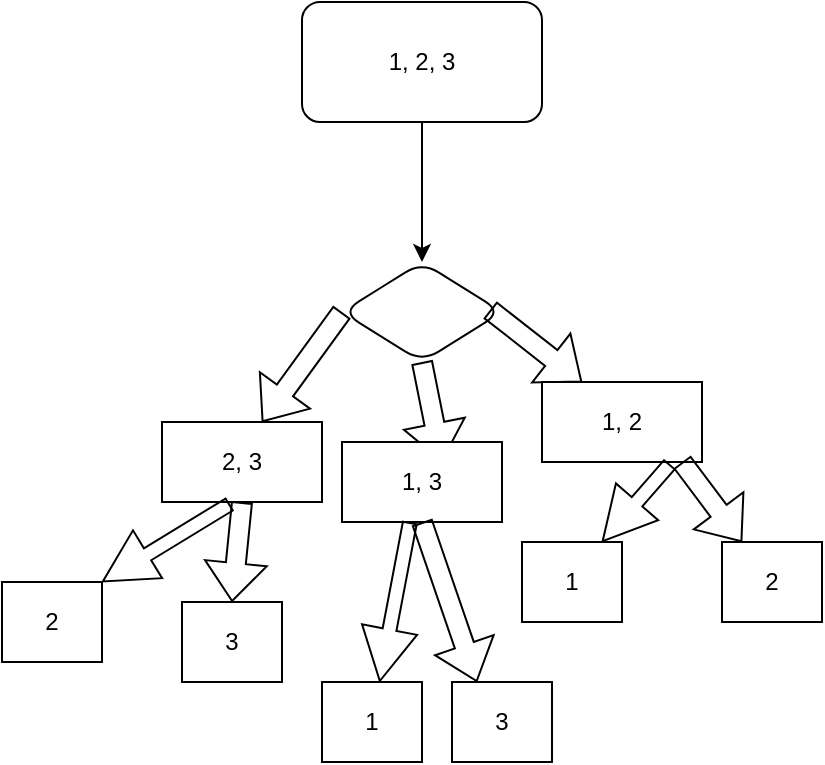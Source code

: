 <mxfile version="21.6.5" type="github">
  <diagram name="Page-1" id="Nu6lW3mwtCU4OB_ogOdU">
    <mxGraphModel dx="954" dy="529" grid="1" gridSize="10" guides="1" tooltips="1" connect="1" arrows="1" fold="1" page="1" pageScale="1" pageWidth="850" pageHeight="1100" math="0" shadow="0">
      <root>
        <mxCell id="0" />
        <mxCell id="1" parent="0" />
        <mxCell id="K0jnrHna0uVdqBG3VOWd-3" value="" style="edgeStyle=orthogonalEdgeStyle;rounded=0;orthogonalLoop=1;jettySize=auto;html=1;" edge="1" parent="1" source="K0jnrHna0uVdqBG3VOWd-1" target="K0jnrHna0uVdqBG3VOWd-2">
          <mxGeometry relative="1" as="geometry" />
        </mxCell>
        <mxCell id="K0jnrHna0uVdqBG3VOWd-1" value="1, 2, 3" style="rounded=1;whiteSpace=wrap;html=1;" vertex="1" parent="1">
          <mxGeometry x="350" y="30" width="120" height="60" as="geometry" />
        </mxCell>
        <mxCell id="K0jnrHna0uVdqBG3VOWd-2" value="" style="rhombus;whiteSpace=wrap;html=1;rounded=1;" vertex="1" parent="1">
          <mxGeometry x="370" y="160" width="80" height="50" as="geometry" />
        </mxCell>
        <mxCell id="K0jnrHna0uVdqBG3VOWd-4" value="" style="shape=flexArrow;endArrow=classic;html=1;rounded=0;exitX=0;exitY=0.5;exitDx=0;exitDy=0;" edge="1" parent="1" source="K0jnrHna0uVdqBG3VOWd-2">
          <mxGeometry width="50" height="50" relative="1" as="geometry">
            <mxPoint x="400" y="300" as="sourcePoint" />
            <mxPoint x="330" y="240" as="targetPoint" />
          </mxGeometry>
        </mxCell>
        <mxCell id="K0jnrHna0uVdqBG3VOWd-5" value="" style="shape=flexArrow;endArrow=classic;html=1;rounded=0;exitX=0.5;exitY=1;exitDx=0;exitDy=0;" edge="1" parent="1" source="K0jnrHna0uVdqBG3VOWd-2">
          <mxGeometry width="50" height="50" relative="1" as="geometry">
            <mxPoint x="400" y="300" as="sourcePoint" />
            <mxPoint x="420" y="260" as="targetPoint" />
            <Array as="points" />
          </mxGeometry>
        </mxCell>
        <mxCell id="K0jnrHna0uVdqBG3VOWd-7" value="" style="shape=flexArrow;endArrow=classic;html=1;rounded=0;exitX=0.925;exitY=0.48;exitDx=0;exitDy=0;exitPerimeter=0;" edge="1" parent="1" source="K0jnrHna0uVdqBG3VOWd-2">
          <mxGeometry width="50" height="50" relative="1" as="geometry">
            <mxPoint x="400" y="300" as="sourcePoint" />
            <mxPoint x="490" y="220" as="targetPoint" />
          </mxGeometry>
        </mxCell>
        <mxCell id="K0jnrHna0uVdqBG3VOWd-8" value="2, 3" style="rounded=0;whiteSpace=wrap;html=1;" vertex="1" parent="1">
          <mxGeometry x="280" y="240" width="80" height="40" as="geometry" />
        </mxCell>
        <mxCell id="K0jnrHna0uVdqBG3VOWd-9" value="1, 2" style="rounded=0;whiteSpace=wrap;html=1;" vertex="1" parent="1">
          <mxGeometry x="470" y="220" width="80" height="40" as="geometry" />
        </mxCell>
        <mxCell id="K0jnrHna0uVdqBG3VOWd-10" value="1, 3" style="rounded=0;whiteSpace=wrap;html=1;" vertex="1" parent="1">
          <mxGeometry x="370" y="250" width="80" height="40" as="geometry" />
        </mxCell>
        <mxCell id="K0jnrHna0uVdqBG3VOWd-17" value="" style="shape=flexArrow;endArrow=classic;html=1;rounded=0;width=7;endSize=8.39;exitX=0.425;exitY=1.025;exitDx=0;exitDy=0;exitPerimeter=0;entryX=1;entryY=0;entryDx=0;entryDy=0;" edge="1" parent="1" source="K0jnrHna0uVdqBG3VOWd-8" target="K0jnrHna0uVdqBG3VOWd-19">
          <mxGeometry width="50" height="50" relative="1" as="geometry">
            <mxPoint x="400" y="300" as="sourcePoint" />
            <mxPoint x="280" y="320" as="targetPoint" />
          </mxGeometry>
        </mxCell>
        <mxCell id="K0jnrHna0uVdqBG3VOWd-18" value="" style="shape=flexArrow;endArrow=classic;html=1;rounded=0;exitX=0.5;exitY=1;exitDx=0;exitDy=0;entryX=0.5;entryY=0;entryDx=0;entryDy=0;" edge="1" parent="1" source="K0jnrHna0uVdqBG3VOWd-8" target="K0jnrHna0uVdqBG3VOWd-20">
          <mxGeometry width="50" height="50" relative="1" as="geometry">
            <mxPoint x="400" y="300" as="sourcePoint" />
            <mxPoint x="310" y="320" as="targetPoint" />
          </mxGeometry>
        </mxCell>
        <mxCell id="K0jnrHna0uVdqBG3VOWd-19" value="2" style="rounded=0;whiteSpace=wrap;html=1;" vertex="1" parent="1">
          <mxGeometry x="200" y="320" width="50" height="40" as="geometry" />
        </mxCell>
        <mxCell id="K0jnrHna0uVdqBG3VOWd-20" value="3" style="rounded=0;whiteSpace=wrap;html=1;" vertex="1" parent="1">
          <mxGeometry x="290" y="330" width="50" height="40" as="geometry" />
        </mxCell>
        <mxCell id="K0jnrHna0uVdqBG3VOWd-21" value="" style="shape=flexArrow;endArrow=classic;html=1;rounded=0;width=7;endSize=8.39;exitX=0.425;exitY=1.025;exitDx=0;exitDy=0;exitPerimeter=0;" edge="1" parent="1" target="K0jnrHna0uVdqBG3VOWd-23">
          <mxGeometry width="50" height="50" relative="1" as="geometry">
            <mxPoint x="404" y="290" as="sourcePoint" />
            <mxPoint x="370" y="329" as="targetPoint" />
            <Array as="points">
              <mxPoint x="404" y="290" />
            </Array>
          </mxGeometry>
        </mxCell>
        <mxCell id="K0jnrHna0uVdqBG3VOWd-22" value="" style="shape=flexArrow;endArrow=classic;html=1;rounded=0;exitX=0.5;exitY=1;exitDx=0;exitDy=0;entryX=0.25;entryY=0;entryDx=0;entryDy=0;" edge="1" parent="1" target="K0jnrHna0uVdqBG3VOWd-24">
          <mxGeometry width="50" height="50" relative="1" as="geometry">
            <mxPoint x="410" y="290" as="sourcePoint" />
            <mxPoint x="440" y="360" as="targetPoint" />
          </mxGeometry>
        </mxCell>
        <mxCell id="K0jnrHna0uVdqBG3VOWd-23" value="1" style="rounded=0;whiteSpace=wrap;html=1;" vertex="1" parent="1">
          <mxGeometry x="360" y="370" width="50" height="40" as="geometry" />
        </mxCell>
        <mxCell id="K0jnrHna0uVdqBG3VOWd-24" value="3" style="rounded=0;whiteSpace=wrap;html=1;" vertex="1" parent="1">
          <mxGeometry x="425" y="370" width="50" height="40" as="geometry" />
        </mxCell>
        <mxCell id="K0jnrHna0uVdqBG3VOWd-25" value="" style="shape=flexArrow;endArrow=classic;html=1;rounded=0;width=7;endSize=8.39;exitX=0.425;exitY=1.025;exitDx=0;exitDy=0;exitPerimeter=0;" edge="1" parent="1">
          <mxGeometry width="50" height="50" relative="1" as="geometry">
            <mxPoint x="534" y="261" as="sourcePoint" />
            <mxPoint x="500" y="300" as="targetPoint" />
          </mxGeometry>
        </mxCell>
        <mxCell id="K0jnrHna0uVdqBG3VOWd-26" value="" style="shape=flexArrow;endArrow=classic;html=1;rounded=0;exitX=0.5;exitY=1;exitDx=0;exitDy=0;" edge="1" parent="1">
          <mxGeometry width="50" height="50" relative="1" as="geometry">
            <mxPoint x="540" y="260" as="sourcePoint" />
            <mxPoint x="570" y="300" as="targetPoint" />
          </mxGeometry>
        </mxCell>
        <mxCell id="K0jnrHna0uVdqBG3VOWd-27" value="1" style="rounded=0;whiteSpace=wrap;html=1;" vertex="1" parent="1">
          <mxGeometry x="460" y="300" width="50" height="40" as="geometry" />
        </mxCell>
        <mxCell id="K0jnrHna0uVdqBG3VOWd-28" value="2" style="rounded=0;whiteSpace=wrap;html=1;" vertex="1" parent="1">
          <mxGeometry x="560" y="300" width="50" height="40" as="geometry" />
        </mxCell>
      </root>
    </mxGraphModel>
  </diagram>
</mxfile>
